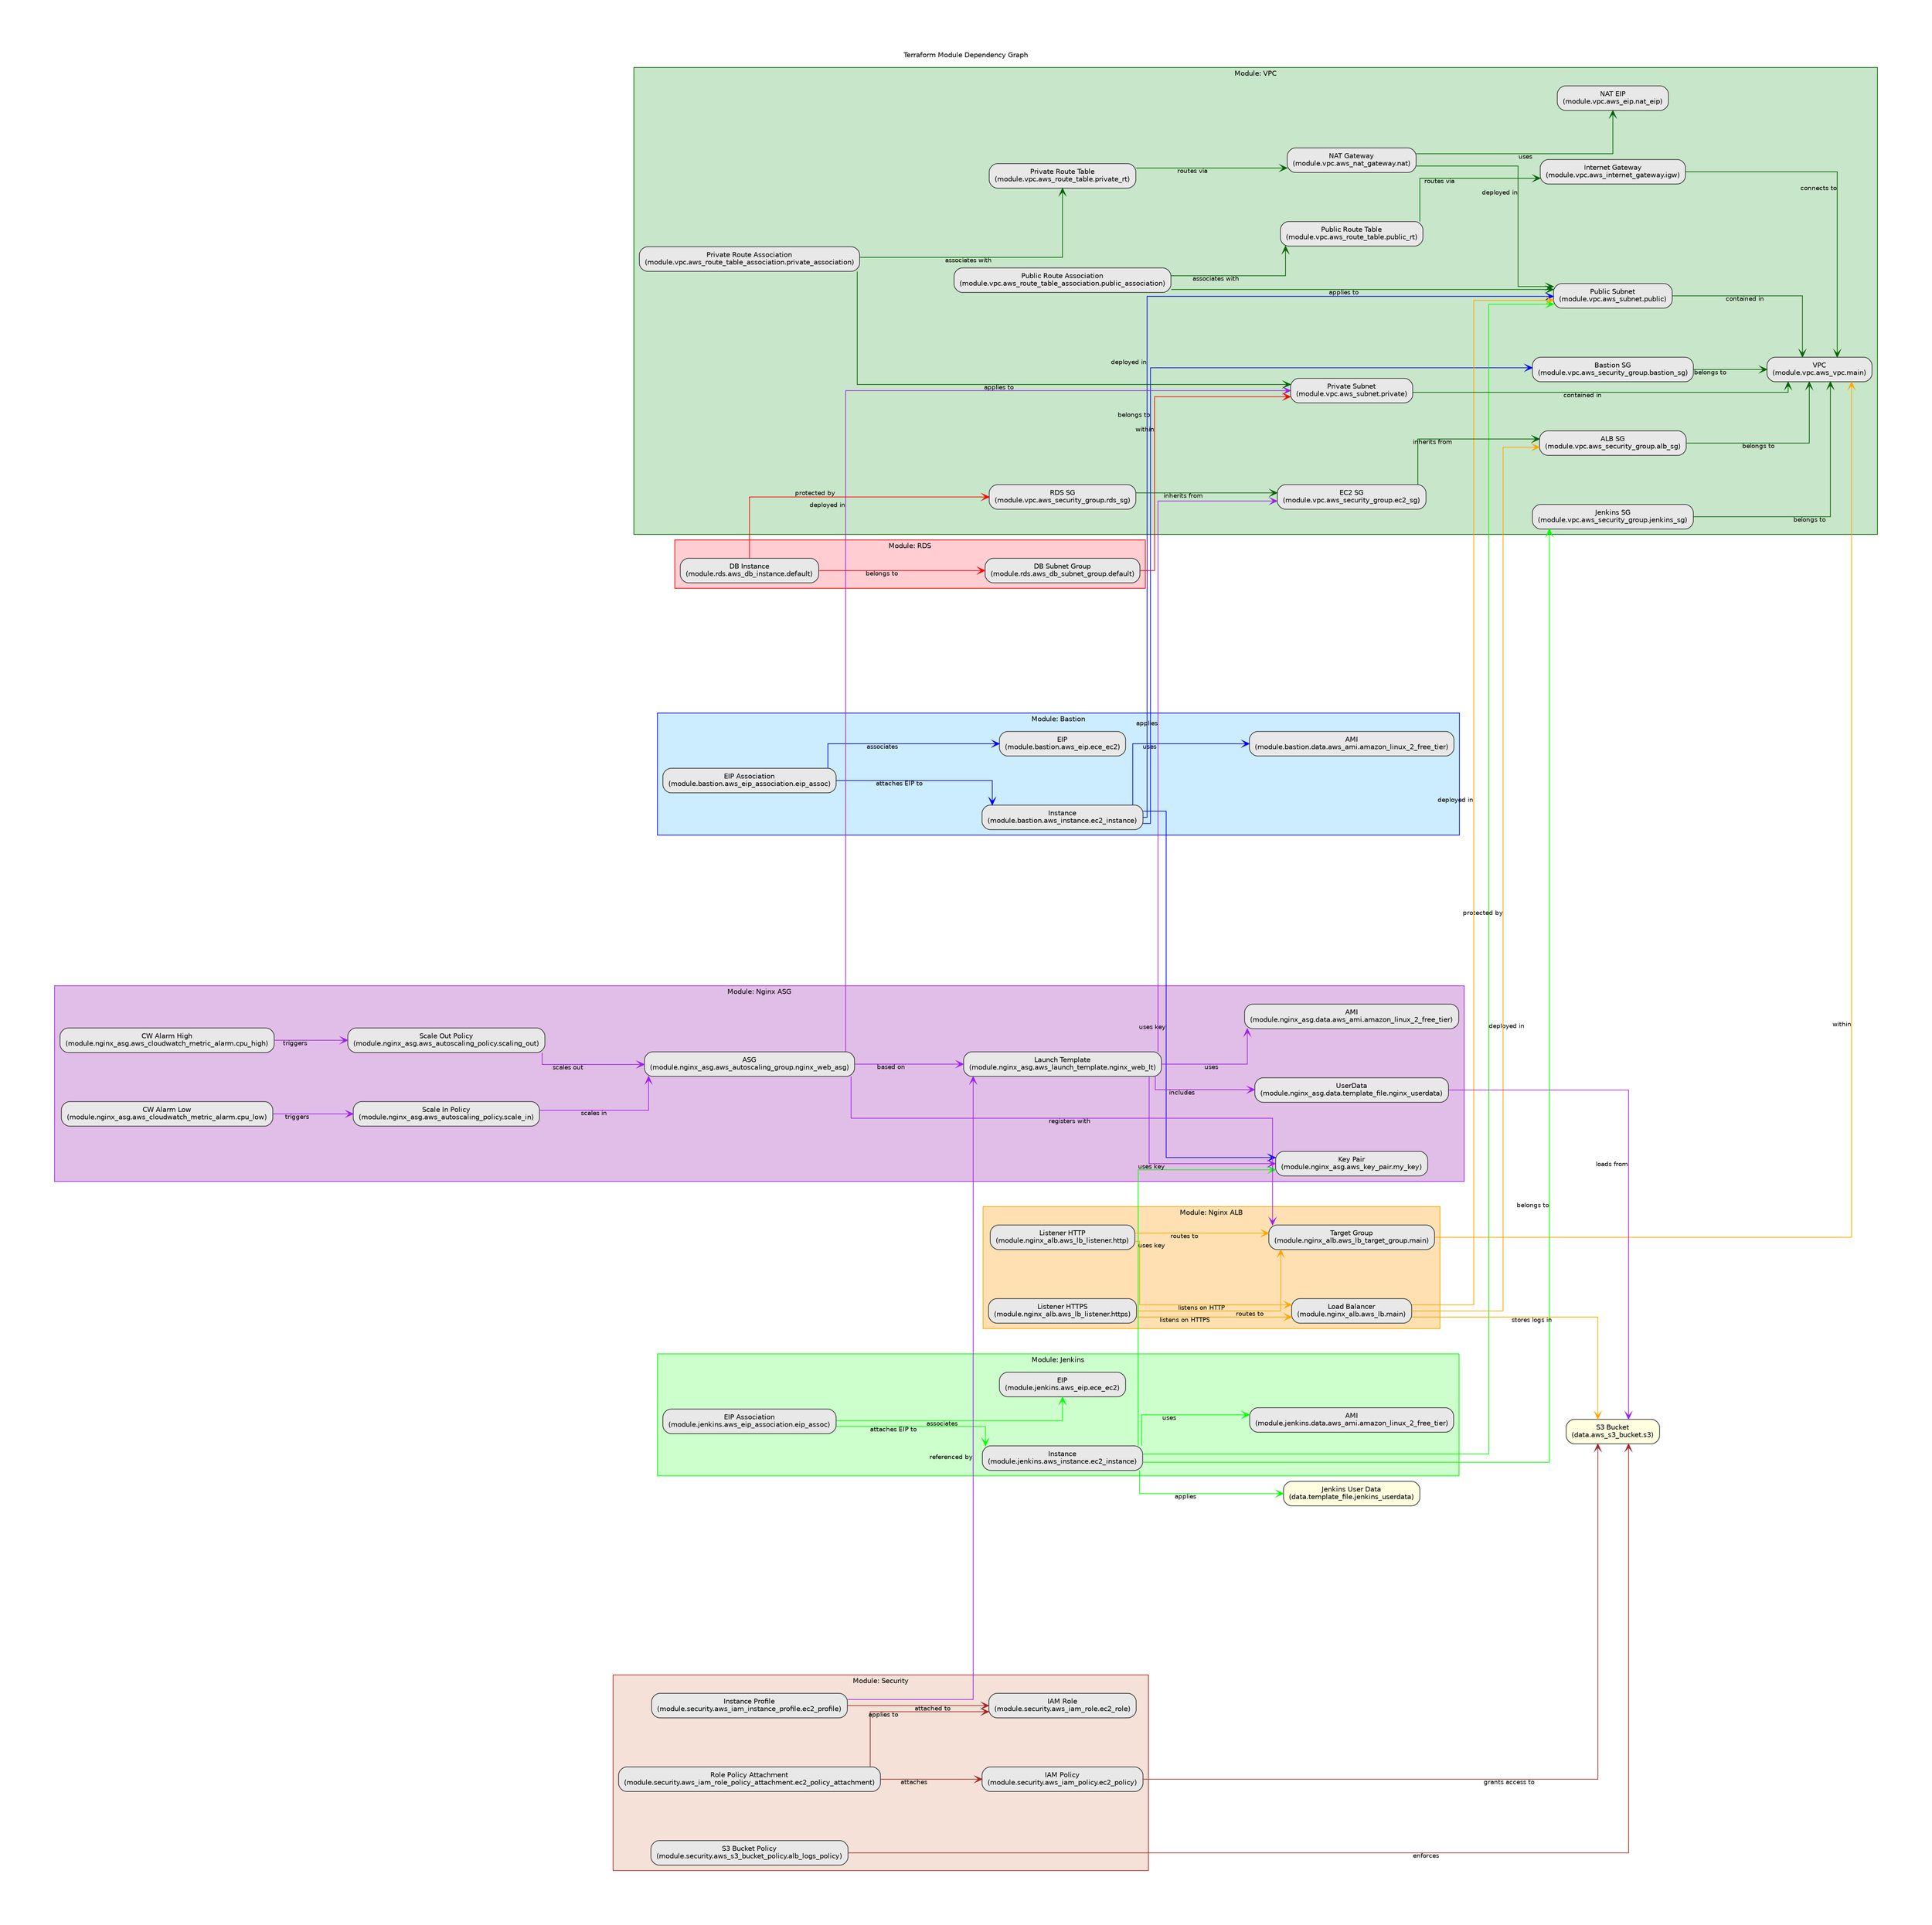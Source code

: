 digraph G {
  // Layout and spacing
  rankdir="LR";
  splines=ortho;

  // Increase padding and spacing
  graph [
    pad="1.0",       // Padding around the entire graph
    ranksep="1.5",   // Vertical spacing between ranks
    nodesep="1.0"    // Horizontal spacing between nodes
  ];

  // Graph title styling
  bgcolor="#ffffff";
  fontname="Helvetica";
  fontsize=10;
  label="Terraform Module Dependency Graph";
  labelloc="t";
  labeljust="c";

  // Global node styling
  node [
    shape="box",
    style="rounded,filled",
    fontname="Helvetica",
    fontsize=10,
    fillcolor="#E8E8E8",
    color="#333333"
  ];

  // Global edge styling
  edge [
    fontname="Helvetica",
    fontsize=9,
    color="#666666",
    arrowhead="vee"
  ];

  // Global nodes
  "S3Bucket" [label="S3 Bucket\n(data.aws_s3_bucket.s3)", fillcolor=lightyellow];
  "JenkinsUserData" [label="Jenkins User Data\n(data.template_file.jenkins_userdata)", fillcolor=lightyellow];

  // Bastion Module Cluster
  subgraph cluster_bastion {
    label="Module: Bastion";
    color=blue;
    style=filled;
    fillcolor="#CCECFF";

    "BastionAMI" [label="AMI\n(module.bastion.data.aws_ami.amazon_linux_2_free_tier)"];
    "BastionEIP" [label="EIP\n(module.bastion.aws_eip.ece_ec2)"];
    "BastionEIPAssoc" [label="EIP Association\n(module.bastion.aws_eip_association.eip_assoc)"];
    "BastionInstance" [label="Instance\n(module.bastion.aws_instance.ec2_instance)"];
  }

  // Jenkins Module Cluster
  subgraph cluster_jenkins {
    label="Module: Jenkins";
    color=green;
    style=filled;
    fillcolor="#CCFFCC";

    "JenkinsAMI" [label="AMI\n(module.jenkins.data.aws_ami.amazon_linux_2_free_tier)"];
    "JenkinsEIP" [label="EIP\n(module.jenkins.aws_eip.ece_ec2)"];
    "JenkinsEIPAssoc" [label="EIP Association\n(module.jenkins.aws_eip_association.eip_assoc)"];
    "JenkinsInstance" [label="Instance\n(module.jenkins.aws_instance.ec2_instance)"];
  }

  // Nginx ALB Module Cluster
  subgraph cluster_nginx_alb {
    label="Module: Nginx ALB";
    color=orange;
    style=filled;
    fillcolor="#FFE0B2";

    "ALB" [label="Load Balancer\n(module.nginx_alb.aws_lb.main)"];
    "ALBListenerHTTP" [label="Listener HTTP\n(module.nginx_alb.aws_lb_listener.http)"];
    "ALBListenerHTTPS" [label="Listener HTTPS\n(module.nginx_alb.aws_lb_listener.https)"];
    "ALBTargetGroup" [label="Target Group\n(module.nginx_alb.aws_lb_target_group.main)"];
  }

  // Nginx ASG Module Cluster
  subgraph cluster_nginx_asg {
    label="Module: Nginx ASG";
    color=purple;
    style=filled;
    fillcolor="#E1BEE7";

    "ASGAMI" [label="AMI\n(module.nginx_asg.data.aws_ami.amazon_linux_2_free_tier)"];
    "ASGUserData" [label="UserData\n(module.nginx_asg.data.template_file.nginx_userdata)"];
    "ASGLaunchTemplate" [label="Launch Template\n(module.nginx_asg.aws_launch_template.nginx_web_lt)"];
    "ASGKeyPair" [label="Key Pair\n(module.nginx_asg.aws_key_pair.my_key)"];
    "ASGAutoScalingGroup" [label="ASG\n(module.nginx_asg.aws_autoscaling_group.nginx_web_asg)"];
    "ASGScaleIn" [label="Scale In Policy\n(module.nginx_asg.aws_autoscaling_policy.scale_in)"];
    "ASGScaleOut" [label="Scale Out Policy\n(module.nginx_asg.aws_autoscaling_policy.scaling_out)"];
    "ASGAlarmCPUHigh" [label="CW Alarm High\n(module.nginx_asg.aws_cloudwatch_metric_alarm.cpu_high)"];
    "ASGAlarmCPULow" [label="CW Alarm Low\n(module.nginx_asg.aws_cloudwatch_metric_alarm.cpu_low)"];
  }

  // RDS Module Cluster
  subgraph cluster_rds {
    label="Module: RDS";
    color=red;
    style=filled;
    fillcolor="#FFCDD2";

    "RDSInstance" [label="DB Instance\n(module.rds.aws_db_instance.default)"];
    "RDSSubnetGroup" [label="DB Subnet Group\n(module.rds.aws_db_subnet_group.default)"];
  }

  // Security Module Cluster
  subgraph cluster_security {
    label="Module: Security";
    color=brown;
    style=filled;
    fillcolor="#F5E1D7";

    "EC2InstanceProfile" [label="Instance Profile\n(module.security.aws_iam_instance_profile.ec2_profile)"];
    "EC2IAMPolicy" [label="IAM Policy\n(module.security.aws_iam_policy.ec2_policy)"];
    "EC2IAMRole" [label="IAM Role\n(module.security.aws_iam_role.ec2_role)"];
    "EC2RolePolicyAttach" [label="Role Policy Attachment\n(module.security.aws_iam_role_policy_attachment.ec2_policy_attachment)"];
    "ALBLogsBucketPolicy" [label="S3 Bucket Policy\n(module.security.aws_s3_bucket_policy.alb_logs_policy)"];
  }

  // VPC Module Cluster
  subgraph cluster_vpc {
    label="Module: VPC";
    color=darkgreen;
    style=filled;
    fillcolor="#C8E6C9";

    "NATEIP" [label="NAT EIP\n(module.vpc.aws_eip.nat_eip)"];
    "IGW" [label="Internet Gateway\n(module.vpc.aws_internet_gateway.igw)"];
    "NATGateway" [label="NAT Gateway\n(module.vpc.aws_nat_gateway.nat)"];
    "PrivateRT" [label="Private Route Table\n(module.vpc.aws_route_table.private_rt)"];
    "PublicRT" [label="Public Route Table\n(module.vpc.aws_route_table.public_rt)"];
    "PrivateAssoc" [label="Private Route Association\n(module.vpc.aws_route_table_association.private_association)"];
    "PublicAssoc" [label="Public Route Association\n(module.vpc.aws_route_table_association.public_association)"];
    "ALBSG" [label="ALB SG\n(module.vpc.aws_security_group.alb_sg)"];
    "BastionSG" [label="Bastion SG\n(module.vpc.aws_security_group.bastion_sg)"];
    "EC2SG" [label="EC2 SG\n(module.vpc.aws_security_group.ec2_sg)"];
    "JenkinsSG" [label="Jenkins SG\n(module.vpc.aws_security_group.jenkins_sg)"];
    "RDSSG" [label="RDS SG\n(module.vpc.aws_security_group.rds_sg)"];
    "PrivateSubnet" [label="Private Subnet\n(module.vpc.aws_subnet.private)"];
    "PublicSubnet" [label="Public Subnet\n(module.vpc.aws_subnet.public)"];
    "VPC" [label="VPC\n(module.vpc.aws_vpc.main)"];
  }

  // Bastion edges
  "BastionEIPAssoc" -> "BastionEIP" [xlabel="associates", color=blue];
  "BastionEIPAssoc" -> "BastionInstance" [xlabel="attaches EIP to", color=blue];
  "BastionInstance" -> "BastionAMI" [xlabel="uses", color=blue];
  "BastionInstance" -> "ASGKeyPair" [xlabel="uses key", color=blue];
  "BastionInstance" -> "BastionSG" [xlabel="belongs to", color=blue];
  "BastionInstance" -> "PublicSubnet" [xlabel="deployed in", color=blue];

  // Jenkins edges
  "JenkinsEIPAssoc" -> "JenkinsEIP" [xlabel="associates", color=green];
  "JenkinsEIPAssoc" -> "JenkinsInstance" [xlabel="attaches EIP to", color=green];
  "JenkinsInstance" -> "JenkinsUserData" [xlabel="applies", color=green];
  "JenkinsInstance" -> "JenkinsAMI" [xlabel="uses", color=green];
  "JenkinsInstance" -> "ASGKeyPair" [xlabel="uses key", color=green];
  "JenkinsInstance" -> "JenkinsSG" [xlabel="belongs to", color=green];
  "JenkinsInstance" -> "PublicSubnet" [xlabel="deployed in", color=green];

  // Nginx ALB edges
  "ALB" -> "S3Bucket" [xlabel="stores logs in", color=orange];
  "ALB" -> "ALBSG" [xlabel="protected by", color=orange];
  "ALB" -> "PublicSubnet" [xlabel="deployed in", color=orange];
  "ALBListenerHTTP" -> "ALB" [xlabel="listens on HTTP", color=orange];
  "ALBListenerHTTP" -> "ALBTargetGroup" [xlabel="routes to", color=orange];
  "ALBListenerHTTPS" -> "ALB" [xlabel="listens on HTTPS", color=orange];
  "ALBListenerHTTPS" -> "ALBTargetGroup" [xlabel="routes to", color=orange];
  "ALBTargetGroup" -> "VPC" [xlabel="within", color=orange];

  // Nginx ASG edges
  "ASGUserData" -> "S3Bucket" [xlabel="loads from", color=purple];
  "ASGAutoScalingGroup" -> "ALBTargetGroup" [xlabel="registers with", color=purple];
  "ASGAutoScalingGroup" -> "ASGLaunchTemplate" [xlabel="based on", color=purple];
  "ASGAutoScalingGroup" -> "PrivateSubnet" [xlabel="deployed in", color=purple];
  "ASGScaleIn" -> "ASGAutoScalingGroup" [xlabel="scales in", color=purple];
  "ASGScaleOut" -> "ASGAutoScalingGroup" [xlabel="scales out", color=purple];
  "ASGAlarmCPUHigh" -> "ASGScaleOut" [xlabel="triggers", color=purple];
  "ASGAlarmCPULow" -> "ASGScaleIn" [xlabel="triggers", color=purple];
  "ASGLaunchTemplate" -> "ASGAMI" [xlabel="uses", color=purple];
  "ASGLaunchTemplate" -> "ASGUserData" [xlabel="includes", color=purple];
  "ASGLaunchTemplate" -> "ASGKeyPair" [xlabel="uses key", color=purple];
  "ASGLaunchTemplate" -> "EC2SG" [xlabel="applies", color=purple];

  // The new edge: security’s instance profile is used by the ASG Launch Template
  "EC2InstanceProfile" -> "ASGLaunchTemplate" [xlabel="referenced by", color=purple];

  // RDS edges
  "RDSInstance" -> "RDSSubnetGroup" [xlabel="belongs to", color=red];
  "RDSInstance" -> "RDSSG" [xlabel="protected by", color=red];
  "RDSSubnetGroup" -> "PrivateSubnet" [xlabel="within", color=red];

  // Security edges
  "EC2InstanceProfile" -> "EC2IAMRole" [xlabel="attached to", color=brown];
  "EC2IAMPolicy" -> "S3Bucket" [xlabel="grants access to", color=brown];
  "EC2RolePolicyAttach" -> "EC2IAMPolicy" [xlabel="attaches", color=brown];
  "EC2RolePolicyAttach" -> "EC2IAMRole" [xlabel="applies to", color=brown];
  "ALBLogsBucketPolicy" -> "S3Bucket" [xlabel="enforces", color=brown];

  // VPC edges
  "IGW" -> "VPC" [xlabel="connects to", color=darkgreen];
  "NATGateway" -> "NATEIP" [xlabel="uses", color=darkgreen];
  "NATGateway" -> "PublicSubnet" [xlabel="deployed in", color=darkgreen];
  "PrivateRT" -> "NATGateway" [xlabel="routes via", color=darkgreen];
  "PublicRT" -> "IGW" [xlabel="routes via", color=darkgreen];
  "PrivateAssoc" -> "PrivateRT" [xlabel="associates with", color=darkgreen];
  "PrivateAssoc" -> "PrivateSubnet" [xlabel="applies to", color=darkgreen];
  "PublicAssoc" -> "PublicRT" [xlabel="associates with", color=darkgreen];
  "PublicAssoc" -> "PublicSubnet" [xlabel="applies to", color=darkgreen];
  "ALBSG" -> "VPC" [xlabel="belongs to", color=darkgreen];
  "BastionSG" -> "VPC" [xlabel="belongs to", color=darkgreen];
  "EC2SG" -> "ALBSG" [xlabel="inherits from", color=darkgreen];
  "JenkinsSG" -> "VPC" [xlabel="belongs to", color=darkgreen];
  "RDSSG" -> "EC2SG" [xlabel="inherits from", color=darkgreen];
  "PrivateSubnet" -> "VPC" [xlabel="contained in", color=darkgreen];
  "PublicSubnet" -> "VPC" [xlabel="contained in", color=darkgreen];
}
